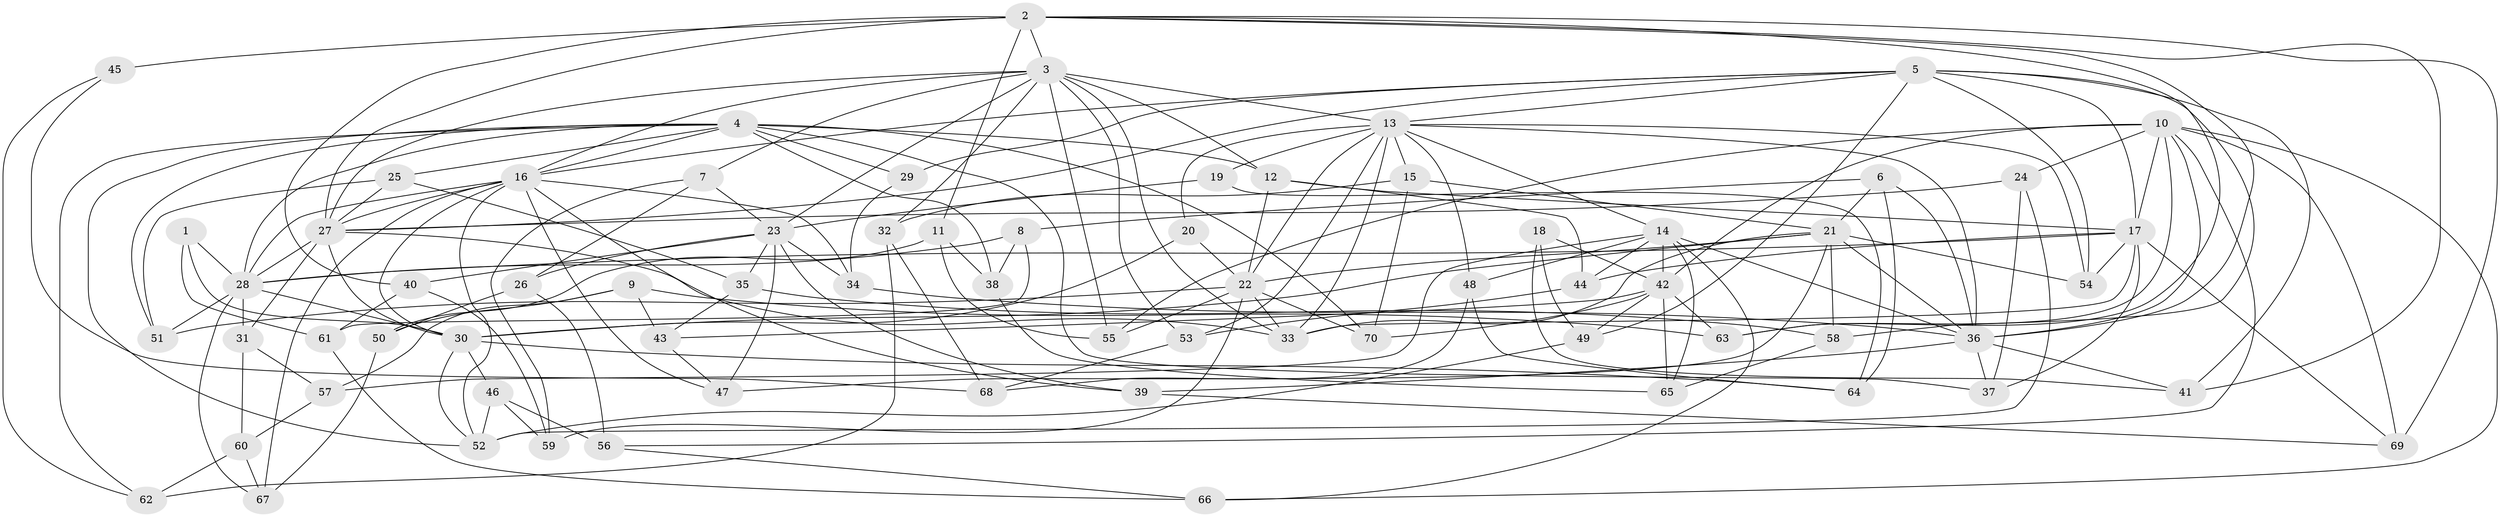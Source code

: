 // original degree distribution, {4: 1.0}
// Generated by graph-tools (version 1.1) at 2025/38/03/09/25 02:38:15]
// undirected, 70 vertices, 187 edges
graph export_dot {
graph [start="1"]
  node [color=gray90,style=filled];
  1;
  2;
  3;
  4;
  5;
  6;
  7;
  8;
  9;
  10;
  11;
  12;
  13;
  14;
  15;
  16;
  17;
  18;
  19;
  20;
  21;
  22;
  23;
  24;
  25;
  26;
  27;
  28;
  29;
  30;
  31;
  32;
  33;
  34;
  35;
  36;
  37;
  38;
  39;
  40;
  41;
  42;
  43;
  44;
  45;
  46;
  47;
  48;
  49;
  50;
  51;
  52;
  53;
  54;
  55;
  56;
  57;
  58;
  59;
  60;
  61;
  62;
  63;
  64;
  65;
  66;
  67;
  68;
  69;
  70;
  1 -- 28 [weight=1.0];
  1 -- 30 [weight=2.0];
  1 -- 61 [weight=1.0];
  2 -- 3 [weight=1.0];
  2 -- 11 [weight=1.0];
  2 -- 27 [weight=1.0];
  2 -- 36 [weight=1.0];
  2 -- 40 [weight=1.0];
  2 -- 41 [weight=1.0];
  2 -- 45 [weight=2.0];
  2 -- 63 [weight=1.0];
  2 -- 69 [weight=1.0];
  3 -- 7 [weight=1.0];
  3 -- 12 [weight=2.0];
  3 -- 13 [weight=1.0];
  3 -- 16 [weight=1.0];
  3 -- 23 [weight=1.0];
  3 -- 27 [weight=1.0];
  3 -- 32 [weight=1.0];
  3 -- 33 [weight=1.0];
  3 -- 53 [weight=1.0];
  3 -- 55 [weight=1.0];
  4 -- 12 [weight=1.0];
  4 -- 16 [weight=1.0];
  4 -- 25 [weight=1.0];
  4 -- 28 [weight=1.0];
  4 -- 29 [weight=2.0];
  4 -- 37 [weight=1.0];
  4 -- 38 [weight=1.0];
  4 -- 51 [weight=1.0];
  4 -- 52 [weight=1.0];
  4 -- 62 [weight=1.0];
  4 -- 70 [weight=1.0];
  5 -- 13 [weight=1.0];
  5 -- 16 [weight=1.0];
  5 -- 17 [weight=2.0];
  5 -- 27 [weight=1.0];
  5 -- 29 [weight=1.0];
  5 -- 41 [weight=1.0];
  5 -- 49 [weight=1.0];
  5 -- 54 [weight=1.0];
  5 -- 58 [weight=1.0];
  6 -- 8 [weight=1.0];
  6 -- 21 [weight=1.0];
  6 -- 36 [weight=1.0];
  6 -- 64 [weight=1.0];
  7 -- 23 [weight=1.0];
  7 -- 26 [weight=1.0];
  7 -- 59 [weight=1.0];
  8 -- 28 [weight=1.0];
  8 -- 38 [weight=1.0];
  8 -- 61 [weight=1.0];
  9 -- 43 [weight=1.0];
  9 -- 50 [weight=1.0];
  9 -- 57 [weight=1.0];
  9 -- 63 [weight=1.0];
  10 -- 17 [weight=1.0];
  10 -- 24 [weight=1.0];
  10 -- 36 [weight=1.0];
  10 -- 42 [weight=2.0];
  10 -- 55 [weight=1.0];
  10 -- 56 [weight=1.0];
  10 -- 63 [weight=1.0];
  10 -- 66 [weight=1.0];
  10 -- 69 [weight=1.0];
  11 -- 38 [weight=1.0];
  11 -- 50 [weight=1.0];
  11 -- 55 [weight=1.0];
  12 -- 17 [weight=1.0];
  12 -- 22 [weight=1.0];
  12 -- 44 [weight=1.0];
  13 -- 14 [weight=1.0];
  13 -- 15 [weight=1.0];
  13 -- 19 [weight=1.0];
  13 -- 20 [weight=1.0];
  13 -- 22 [weight=1.0];
  13 -- 33 [weight=1.0];
  13 -- 36 [weight=1.0];
  13 -- 48 [weight=1.0];
  13 -- 53 [weight=1.0];
  13 -- 54 [weight=1.0];
  14 -- 36 [weight=1.0];
  14 -- 42 [weight=3.0];
  14 -- 44 [weight=1.0];
  14 -- 48 [weight=1.0];
  14 -- 57 [weight=1.0];
  14 -- 65 [weight=1.0];
  14 -- 66 [weight=1.0];
  15 -- 21 [weight=1.0];
  15 -- 32 [weight=1.0];
  15 -- 70 [weight=1.0];
  16 -- 27 [weight=1.0];
  16 -- 28 [weight=1.0];
  16 -- 30 [weight=2.0];
  16 -- 34 [weight=1.0];
  16 -- 39 [weight=1.0];
  16 -- 47 [weight=1.0];
  16 -- 52 [weight=1.0];
  16 -- 67 [weight=1.0];
  17 -- 28 [weight=3.0];
  17 -- 33 [weight=1.0];
  17 -- 37 [weight=1.0];
  17 -- 44 [weight=1.0];
  17 -- 54 [weight=1.0];
  17 -- 69 [weight=1.0];
  18 -- 41 [weight=1.0];
  18 -- 42 [weight=2.0];
  18 -- 49 [weight=1.0];
  19 -- 23 [weight=2.0];
  19 -- 64 [weight=1.0];
  20 -- 22 [weight=1.0];
  20 -- 30 [weight=2.0];
  21 -- 22 [weight=2.0];
  21 -- 30 [weight=1.0];
  21 -- 33 [weight=1.0];
  21 -- 36 [weight=1.0];
  21 -- 47 [weight=1.0];
  21 -- 54 [weight=1.0];
  21 -- 58 [weight=1.0];
  22 -- 33 [weight=1.0];
  22 -- 51 [weight=1.0];
  22 -- 55 [weight=1.0];
  22 -- 59 [weight=1.0];
  22 -- 70 [weight=1.0];
  23 -- 26 [weight=1.0];
  23 -- 34 [weight=1.0];
  23 -- 35 [weight=1.0];
  23 -- 39 [weight=1.0];
  23 -- 40 [weight=1.0];
  23 -- 47 [weight=1.0];
  24 -- 27 [weight=1.0];
  24 -- 37 [weight=1.0];
  24 -- 52 [weight=1.0];
  25 -- 27 [weight=1.0];
  25 -- 35 [weight=1.0];
  25 -- 51 [weight=1.0];
  26 -- 50 [weight=1.0];
  26 -- 56 [weight=1.0];
  27 -- 28 [weight=1.0];
  27 -- 30 [weight=1.0];
  27 -- 31 [weight=1.0];
  27 -- 33 [weight=1.0];
  28 -- 30 [weight=1.0];
  28 -- 31 [weight=1.0];
  28 -- 51 [weight=1.0];
  28 -- 67 [weight=1.0];
  29 -- 34 [weight=1.0];
  30 -- 46 [weight=1.0];
  30 -- 52 [weight=1.0];
  30 -- 64 [weight=1.0];
  31 -- 57 [weight=1.0];
  31 -- 60 [weight=1.0];
  32 -- 62 [weight=1.0];
  32 -- 68 [weight=1.0];
  34 -- 36 [weight=1.0];
  35 -- 43 [weight=1.0];
  35 -- 58 [weight=1.0];
  36 -- 37 [weight=1.0];
  36 -- 39 [weight=1.0];
  36 -- 41 [weight=1.0];
  38 -- 65 [weight=1.0];
  39 -- 69 [weight=1.0];
  40 -- 59 [weight=1.0];
  40 -- 61 [weight=1.0];
  42 -- 43 [weight=1.0];
  42 -- 49 [weight=1.0];
  42 -- 63 [weight=1.0];
  42 -- 65 [weight=1.0];
  42 -- 70 [weight=1.0];
  43 -- 47 [weight=1.0];
  44 -- 53 [weight=1.0];
  45 -- 62 [weight=1.0];
  45 -- 68 [weight=1.0];
  46 -- 52 [weight=1.0];
  46 -- 56 [weight=1.0];
  46 -- 59 [weight=1.0];
  48 -- 64 [weight=1.0];
  48 -- 68 [weight=1.0];
  49 -- 52 [weight=1.0];
  50 -- 67 [weight=1.0];
  53 -- 68 [weight=1.0];
  56 -- 66 [weight=1.0];
  57 -- 60 [weight=1.0];
  58 -- 65 [weight=1.0];
  60 -- 62 [weight=1.0];
  60 -- 67 [weight=1.0];
  61 -- 66 [weight=1.0];
}
